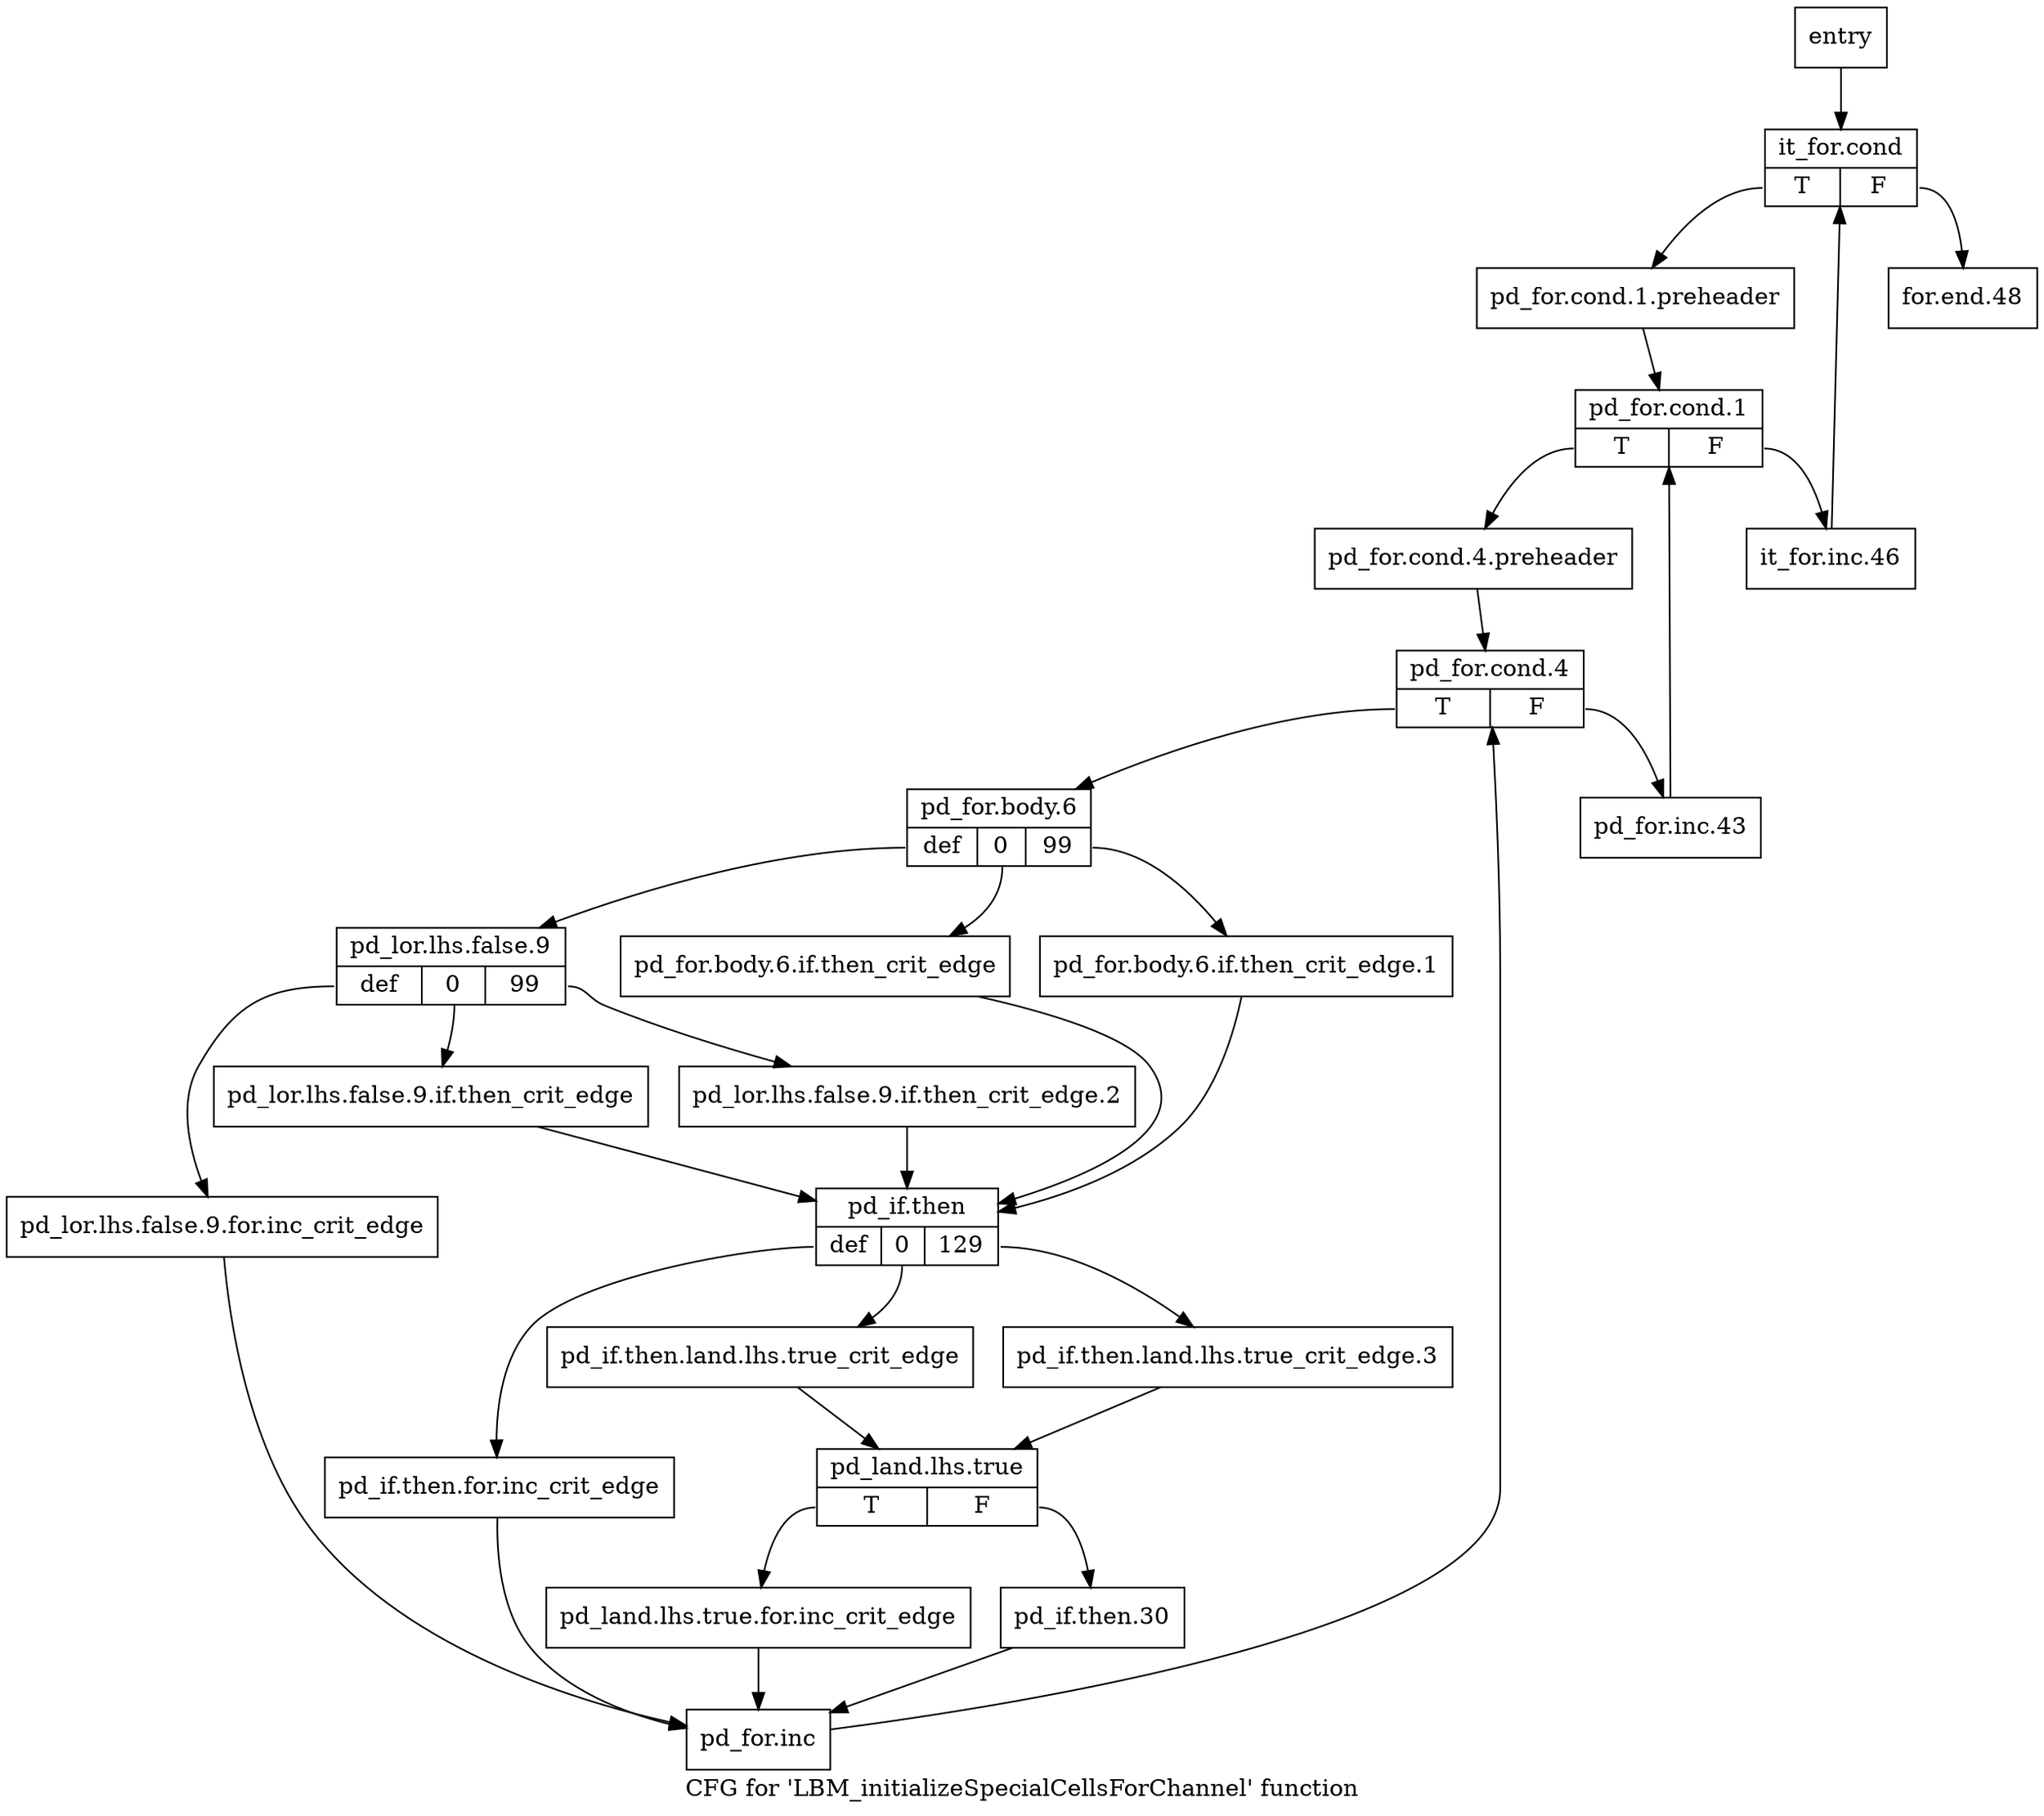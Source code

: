 digraph "CFG for 'LBM_initializeSpecialCellsForChannel' function" {
	label="CFG for 'LBM_initializeSpecialCellsForChannel' function";

	Node0xd66b40 [shape=record,label="{entry}"];
	Node0xd66b40 -> Node0xd66b90;
	Node0xd66b90 [shape=record,label="{it_for.cond|{<s0>T|<s1>F}}"];
	Node0xd66b90:s0 -> Node0xd62f50;
	Node0xd66b90:s1 -> Node0xd6bf70;
	Node0xd62f50 [shape=record,label="{pd_for.cond.1.preheader}"];
	Node0xd62f50 -> Node0xd62fa0;
	Node0xd62fa0 [shape=record,label="{pd_for.cond.1|{<s0>T|<s1>F}}"];
	Node0xd62fa0:s0 -> Node0xd62ff0;
	Node0xd62fa0:s1 -> Node0xd6bf20;
	Node0xd62ff0 [shape=record,label="{pd_for.cond.4.preheader}"];
	Node0xd62ff0 -> Node0xd63040;
	Node0xd63040 [shape=record,label="{pd_for.cond.4|{<s0>T|<s1>F}}"];
	Node0xd63040:s0 -> Node0xd63090;
	Node0xd63040:s1 -> Node0xd6bed0;
	Node0xd63090 [shape=record,label="{pd_for.body.6|{<s0>def|<s1>0|<s2>99}}"];
	Node0xd63090:s0 -> Node0xd63180;
	Node0xd63090:s1 -> Node0xd63130;
	Node0xd63090:s2 -> Node0xd630e0;
	Node0xd630e0 [shape=record,label="{pd_for.body.6.if.then_crit_edge.1}"];
	Node0xd630e0 -> Node0xd632c0;
	Node0xd63130 [shape=record,label="{pd_for.body.6.if.then_crit_edge}"];
	Node0xd63130 -> Node0xd632c0;
	Node0xd63180 [shape=record,label="{pd_lor.lhs.false.9|{<s0>def|<s1>0|<s2>99}}"];
	Node0xd63180:s0 -> Node0xd63270;
	Node0xd63180:s1 -> Node0xd63220;
	Node0xd63180:s2 -> Node0xd631d0;
	Node0xd631d0 [shape=record,label="{pd_lor.lhs.false.9.if.then_crit_edge.2}"];
	Node0xd631d0 -> Node0xd632c0;
	Node0xd63220 [shape=record,label="{pd_lor.lhs.false.9.if.then_crit_edge}"];
	Node0xd63220 -> Node0xd632c0;
	Node0xd63270 [shape=record,label="{pd_lor.lhs.false.9.for.inc_crit_edge}"];
	Node0xd63270 -> Node0xd6be80;
	Node0xd632c0 [shape=record,label="{pd_if.then|{<s0>def|<s1>0|<s2>129}}"];
	Node0xd632c0:s0 -> Node0xd6bd40;
	Node0xd632c0:s1 -> Node0xd6bcf0;
	Node0xd632c0:s2 -> Node0xd6bca0;
	Node0xd6bca0 [shape=record,label="{pd_if.then.land.lhs.true_crit_edge.3}"];
	Node0xd6bca0 -> Node0xd6bd90;
	Node0xd6bcf0 [shape=record,label="{pd_if.then.land.lhs.true_crit_edge}"];
	Node0xd6bcf0 -> Node0xd6bd90;
	Node0xd6bd40 [shape=record,label="{pd_if.then.for.inc_crit_edge}"];
	Node0xd6bd40 -> Node0xd6be80;
	Node0xd6bd90 [shape=record,label="{pd_land.lhs.true|{<s0>T|<s1>F}}"];
	Node0xd6bd90:s0 -> Node0xd6bde0;
	Node0xd6bd90:s1 -> Node0xd6be30;
	Node0xd6bde0 [shape=record,label="{pd_land.lhs.true.for.inc_crit_edge}"];
	Node0xd6bde0 -> Node0xd6be80;
	Node0xd6be30 [shape=record,label="{pd_if.then.30}"];
	Node0xd6be30 -> Node0xd6be80;
	Node0xd6be80 [shape=record,label="{pd_for.inc}"];
	Node0xd6be80 -> Node0xd63040;
	Node0xd6bed0 [shape=record,label="{pd_for.inc.43}"];
	Node0xd6bed0 -> Node0xd62fa0;
	Node0xd6bf20 [shape=record,label="{it_for.inc.46}"];
	Node0xd6bf20 -> Node0xd66b90;
	Node0xd6bf70 [shape=record,label="{for.end.48}"];
}
